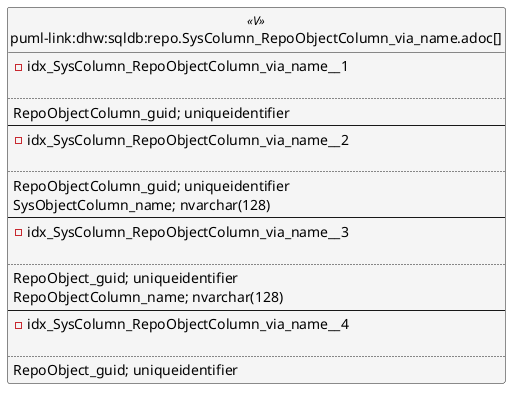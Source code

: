 @startuml
left to right direction
'top to bottom direction
hide circle
'avoide "." issues:
set namespaceSeparator none


skinparam class {
  BackgroundColor White
  BackgroundColor<<FN>> Yellow
  BackgroundColor<<FS>> Yellow
  BackgroundColor<<FT>> LightGray
  BackgroundColor<<IF>> Yellow
  BackgroundColor<<IS>> Yellow
  BackgroundColor<<P>> Aqua
  BackgroundColor<<PC>> Aqua
  BackgroundColor<<SN>> Yellow
  BackgroundColor<<SO>> SlateBlue
  BackgroundColor<<TF>> LightGray
  BackgroundColor<<TR>> Tomato
  BackgroundColor<<U>> White
  BackgroundColor<<V>> WhiteSmoke
  BackgroundColor<<X>> Aqua
  BackgroundColor<<external>> AliceBlue
}


entity "puml-link:dhw:sqldb:repo.SysColumn_RepoObjectColumn_via_name.adoc[]" as repo.SysColumn_RepoObjectColumn_via_name << V >> {
- idx_SysColumn_RepoObjectColumn_via_name__1

..
RepoObjectColumn_guid; uniqueidentifier
--
- idx_SysColumn_RepoObjectColumn_via_name__2

..
RepoObjectColumn_guid; uniqueidentifier
SysObjectColumn_name; nvarchar(128)
--
- idx_SysColumn_RepoObjectColumn_via_name__3

..
RepoObject_guid; uniqueidentifier
RepoObjectColumn_name; nvarchar(128)
--
- idx_SysColumn_RepoObjectColumn_via_name__4

..
RepoObject_guid; uniqueidentifier
}


@enduml

